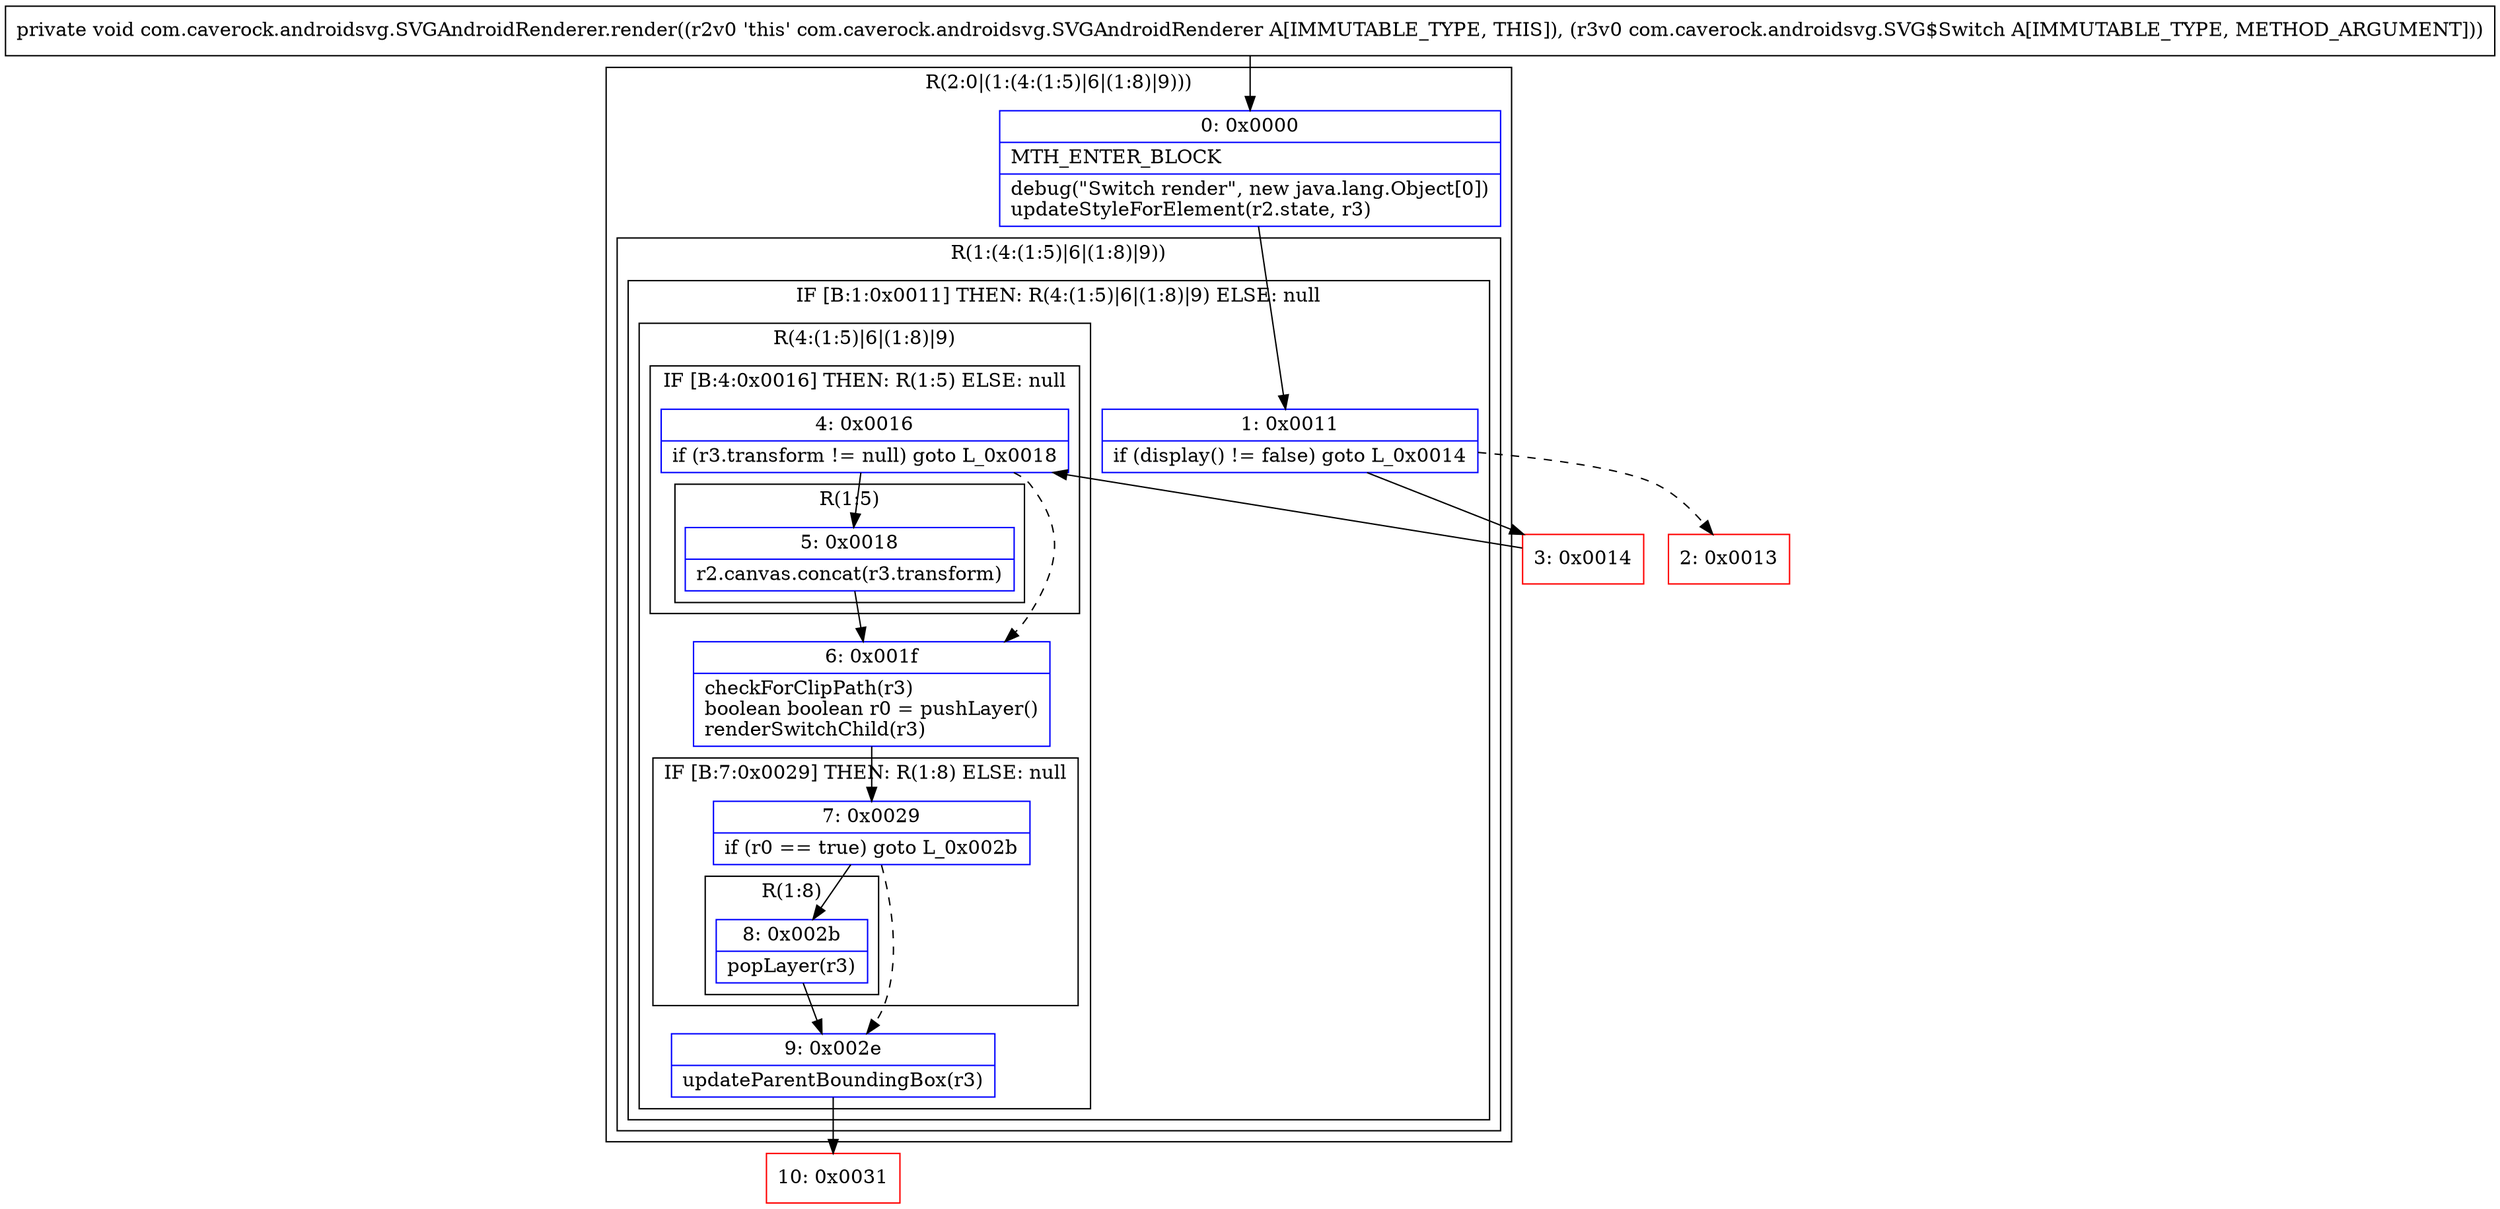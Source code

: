 digraph "CFG forcom.caverock.androidsvg.SVGAndroidRenderer.render(Lcom\/caverock\/androidsvg\/SVG$Switch;)V" {
subgraph cluster_Region_446669432 {
label = "R(2:0|(1:(4:(1:5)|6|(1:8)|9)))";
node [shape=record,color=blue];
Node_0 [shape=record,label="{0\:\ 0x0000|MTH_ENTER_BLOCK\l|debug(\"Switch render\", new java.lang.Object[0])\lupdateStyleForElement(r2.state, r3)\l}"];
subgraph cluster_Region_1768660164 {
label = "R(1:(4:(1:5)|6|(1:8)|9))";
node [shape=record,color=blue];
subgraph cluster_IfRegion_2090116795 {
label = "IF [B:1:0x0011] THEN: R(4:(1:5)|6|(1:8)|9) ELSE: null";
node [shape=record,color=blue];
Node_1 [shape=record,label="{1\:\ 0x0011|if (display() != false) goto L_0x0014\l}"];
subgraph cluster_Region_734892195 {
label = "R(4:(1:5)|6|(1:8)|9)";
node [shape=record,color=blue];
subgraph cluster_IfRegion_836477552 {
label = "IF [B:4:0x0016] THEN: R(1:5) ELSE: null";
node [shape=record,color=blue];
Node_4 [shape=record,label="{4\:\ 0x0016|if (r3.transform != null) goto L_0x0018\l}"];
subgraph cluster_Region_1446009425 {
label = "R(1:5)";
node [shape=record,color=blue];
Node_5 [shape=record,label="{5\:\ 0x0018|r2.canvas.concat(r3.transform)\l}"];
}
}
Node_6 [shape=record,label="{6\:\ 0x001f|checkForClipPath(r3)\lboolean boolean r0 = pushLayer()\lrenderSwitchChild(r3)\l}"];
subgraph cluster_IfRegion_2139519822 {
label = "IF [B:7:0x0029] THEN: R(1:8) ELSE: null";
node [shape=record,color=blue];
Node_7 [shape=record,label="{7\:\ 0x0029|if (r0 == true) goto L_0x002b\l}"];
subgraph cluster_Region_1669886447 {
label = "R(1:8)";
node [shape=record,color=blue];
Node_8 [shape=record,label="{8\:\ 0x002b|popLayer(r3)\l}"];
}
}
Node_9 [shape=record,label="{9\:\ 0x002e|updateParentBoundingBox(r3)\l}"];
}
}
}
}
Node_2 [shape=record,color=red,label="{2\:\ 0x0013}"];
Node_3 [shape=record,color=red,label="{3\:\ 0x0014}"];
Node_10 [shape=record,color=red,label="{10\:\ 0x0031}"];
MethodNode[shape=record,label="{private void com.caverock.androidsvg.SVGAndroidRenderer.render((r2v0 'this' com.caverock.androidsvg.SVGAndroidRenderer A[IMMUTABLE_TYPE, THIS]), (r3v0 com.caverock.androidsvg.SVG$Switch A[IMMUTABLE_TYPE, METHOD_ARGUMENT])) }"];
MethodNode -> Node_0;
Node_0 -> Node_1;
Node_1 -> Node_2[style=dashed];
Node_1 -> Node_3;
Node_4 -> Node_5;
Node_4 -> Node_6[style=dashed];
Node_5 -> Node_6;
Node_6 -> Node_7;
Node_7 -> Node_8;
Node_7 -> Node_9[style=dashed];
Node_8 -> Node_9;
Node_9 -> Node_10;
Node_3 -> Node_4;
}

